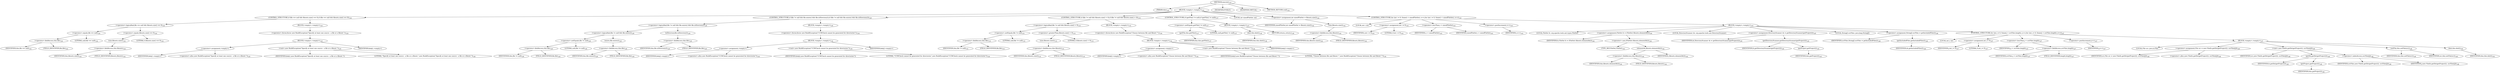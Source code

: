digraph "execute" {  
"164" [label = <(METHOD,execute)<SUB>122</SUB>> ]
"13" [label = <(PARAM,this)<SUB>122</SUB>> ]
"165" [label = <(BLOCK,&lt;empty&gt;,&lt;empty&gt;)<SUB>122</SUB>> ]
"166" [label = <(CONTROL_STRUCTURE,if (file == null &amp;&amp; filesets.size() == 0),if (file == null &amp;&amp; filesets.size() == 0))<SUB>124</SUB>> ]
"167" [label = <(&lt;operator&gt;.logicalAnd,file == null &amp;&amp; filesets.size() == 0)<SUB>124</SUB>> ]
"168" [label = <(&lt;operator&gt;.equals,file == null)<SUB>124</SUB>> ]
"169" [label = <(&lt;operator&gt;.fieldAccess,this.file)<SUB>124</SUB>> ]
"170" [label = <(IDENTIFIER,this,file == null)<SUB>124</SUB>> ]
"171" [label = <(FIELD_IDENTIFIER,file,file)<SUB>124</SUB>> ]
"172" [label = <(LITERAL,null,file == null)<SUB>124</SUB>> ]
"173" [label = <(&lt;operator&gt;.equals,filesets.size() == 0)<SUB>124</SUB>> ]
"174" [label = <(size,filesets.size())<SUB>124</SUB>> ]
"175" [label = <(&lt;operator&gt;.fieldAccess,this.filesets)<SUB>124</SUB>> ]
"176" [label = <(IDENTIFIER,this,filesets.size())<SUB>124</SUB>> ]
"177" [label = <(FIELD_IDENTIFIER,filesets,filesets)<SUB>124</SUB>> ]
"178" [label = <(LITERAL,0,filesets.size() == 0)<SUB>124</SUB>> ]
"179" [label = <(BLOCK,&lt;empty&gt;,&lt;empty&gt;)<SUB>124</SUB>> ]
"180" [label = <(&lt;operator&gt;.throw,throw new BuildException(&quot;Specify at least one source - a file or a fileset.&quot;);)<SUB>125</SUB>> ]
"181" [label = <(BLOCK,&lt;empty&gt;,&lt;empty&gt;)<SUB>125</SUB>> ]
"182" [label = <(&lt;operator&gt;.assignment,&lt;empty&gt;)> ]
"183" [label = <(IDENTIFIER,$obj1,&lt;empty&gt;)> ]
"184" [label = <(&lt;operator&gt;.alloc,new BuildException(&quot;Specify at least one source - a file or a fileset.&quot;))<SUB>125</SUB>> ]
"185" [label = <(&lt;init&gt;,new BuildException(&quot;Specify at least one source - a file or a fileset.&quot;))<SUB>125</SUB>> ]
"186" [label = <(IDENTIFIER,$obj1,new BuildException(&quot;Specify at least one source - a file or a fileset.&quot;))> ]
"187" [label = <(LITERAL,&quot;Specify at least one source - a file or a fileset.&quot;,new BuildException(&quot;Specify at least one source - a file or a fileset.&quot;))<SUB>126</SUB>> ]
"188" [label = <(IDENTIFIER,$obj1,&lt;empty&gt;)> ]
"189" [label = <(CONTROL_STRUCTURE,if (file != null &amp;&amp; file.exists() &amp;&amp; file.isDirectory()),if (file != null &amp;&amp; file.exists() &amp;&amp; file.isDirectory()))<SUB>129</SUB>> ]
"190" [label = <(&lt;operator&gt;.logicalAnd,file != null &amp;&amp; file.exists() &amp;&amp; file.isDirectory())<SUB>129</SUB>> ]
"191" [label = <(&lt;operator&gt;.logicalAnd,file != null &amp;&amp; file.exists())<SUB>129</SUB>> ]
"192" [label = <(&lt;operator&gt;.notEquals,file != null)<SUB>129</SUB>> ]
"193" [label = <(&lt;operator&gt;.fieldAccess,this.file)<SUB>129</SUB>> ]
"194" [label = <(IDENTIFIER,this,file != null)<SUB>129</SUB>> ]
"195" [label = <(FIELD_IDENTIFIER,file,file)<SUB>129</SUB>> ]
"196" [label = <(LITERAL,null,file != null)<SUB>129</SUB>> ]
"197" [label = <(exists,file.exists())<SUB>129</SUB>> ]
"198" [label = <(&lt;operator&gt;.fieldAccess,this.file)<SUB>129</SUB>> ]
"199" [label = <(IDENTIFIER,this,file.exists())<SUB>129</SUB>> ]
"200" [label = <(FIELD_IDENTIFIER,file,file)<SUB>129</SUB>> ]
"201" [label = <(isDirectory,file.isDirectory())<SUB>129</SUB>> ]
"202" [label = <(&lt;operator&gt;.fieldAccess,this.file)<SUB>129</SUB>> ]
"203" [label = <(IDENTIFIER,this,file.isDirectory())<SUB>129</SUB>> ]
"204" [label = <(FIELD_IDENTIFIER,file,file)<SUB>129</SUB>> ]
"205" [label = <(BLOCK,&lt;empty&gt;,&lt;empty&gt;)<SUB>129</SUB>> ]
"206" [label = <(&lt;operator&gt;.throw,throw new BuildException(&quot;CCMCheck cannot be generated for directories&quot;);)<SUB>130</SUB>> ]
"207" [label = <(BLOCK,&lt;empty&gt;,&lt;empty&gt;)<SUB>130</SUB>> ]
"208" [label = <(&lt;operator&gt;.assignment,&lt;empty&gt;)> ]
"209" [label = <(IDENTIFIER,$obj2,&lt;empty&gt;)> ]
"210" [label = <(&lt;operator&gt;.alloc,new BuildException(&quot;CCMCheck cannot be generated for directories&quot;))<SUB>130</SUB>> ]
"211" [label = <(&lt;init&gt;,new BuildException(&quot;CCMCheck cannot be generated for directories&quot;))<SUB>130</SUB>> ]
"212" [label = <(IDENTIFIER,$obj2,new BuildException(&quot;CCMCheck cannot be generated for directories&quot;))> ]
"213" [label = <(LITERAL,&quot;CCMCheck cannot be generated for directories&quot;,new BuildException(&quot;CCMCheck cannot be generated for directories&quot;))<SUB>130</SUB>> ]
"214" [label = <(IDENTIFIER,$obj2,&lt;empty&gt;)> ]
"215" [label = <(CONTROL_STRUCTURE,if (file != null &amp;&amp; filesets.size() &gt; 0),if (file != null &amp;&amp; filesets.size() &gt; 0))<SUB>133</SUB>> ]
"216" [label = <(&lt;operator&gt;.logicalAnd,file != null &amp;&amp; filesets.size() &gt; 0)<SUB>133</SUB>> ]
"217" [label = <(&lt;operator&gt;.notEquals,file != null)<SUB>133</SUB>> ]
"218" [label = <(&lt;operator&gt;.fieldAccess,this.file)<SUB>133</SUB>> ]
"219" [label = <(IDENTIFIER,this,file != null)<SUB>133</SUB>> ]
"220" [label = <(FIELD_IDENTIFIER,file,file)<SUB>133</SUB>> ]
"221" [label = <(LITERAL,null,file != null)<SUB>133</SUB>> ]
"222" [label = <(&lt;operator&gt;.greaterThan,filesets.size() &gt; 0)<SUB>133</SUB>> ]
"223" [label = <(size,filesets.size())<SUB>133</SUB>> ]
"224" [label = <(&lt;operator&gt;.fieldAccess,this.filesets)<SUB>133</SUB>> ]
"225" [label = <(IDENTIFIER,this,filesets.size())<SUB>133</SUB>> ]
"226" [label = <(FIELD_IDENTIFIER,filesets,filesets)<SUB>133</SUB>> ]
"227" [label = <(LITERAL,0,filesets.size() &gt; 0)<SUB>133</SUB>> ]
"228" [label = <(BLOCK,&lt;empty&gt;,&lt;empty&gt;)<SUB>133</SUB>> ]
"229" [label = <(&lt;operator&gt;.throw,throw new BuildException(&quot;Choose between file and fileset !&quot;);)<SUB>134</SUB>> ]
"230" [label = <(BLOCK,&lt;empty&gt;,&lt;empty&gt;)<SUB>134</SUB>> ]
"231" [label = <(&lt;operator&gt;.assignment,&lt;empty&gt;)> ]
"232" [label = <(IDENTIFIER,$obj3,&lt;empty&gt;)> ]
"233" [label = <(&lt;operator&gt;.alloc,new BuildException(&quot;Choose between file and fileset !&quot;))<SUB>134</SUB>> ]
"234" [label = <(&lt;init&gt;,new BuildException(&quot;Choose between file and fileset !&quot;))<SUB>134</SUB>> ]
"235" [label = <(IDENTIFIER,$obj3,new BuildException(&quot;Choose between file and fileset !&quot;))> ]
"236" [label = <(LITERAL,&quot;Choose between file and fileset !&quot;,new BuildException(&quot;Choose between file and fileset !&quot;))<SUB>134</SUB>> ]
"237" [label = <(IDENTIFIER,$obj3,&lt;empty&gt;)> ]
"238" [label = <(CONTROL_STRUCTURE,if (getFile() != null),if (getFile() != null))<SUB>137</SUB>> ]
"239" [label = <(&lt;operator&gt;.notEquals,getFile() != null)<SUB>137</SUB>> ]
"240" [label = <(getFile,this.getFile())<SUB>137</SUB>> ]
"12" [label = <(IDENTIFIER,this,this.getFile())<SUB>137</SUB>> ]
"241" [label = <(LITERAL,null,getFile() != null)<SUB>137</SUB>> ]
"242" [label = <(BLOCK,&lt;empty&gt;,&lt;empty&gt;)<SUB>137</SUB>> ]
"243" [label = <(doit,this.doit())<SUB>138</SUB>> ]
"14" [label = <(IDENTIFIER,this,this.doit())<SUB>138</SUB>> ]
"244" [label = <(RETURN,return;,return;)<SUB>139</SUB>> ]
"245" [label = <(LOCAL,int sizeofFileSet: int)> ]
"246" [label = <(&lt;operator&gt;.assignment,int sizeofFileSet = filesets.size())<SUB>142</SUB>> ]
"247" [label = <(IDENTIFIER,sizeofFileSet,int sizeofFileSet = filesets.size())<SUB>142</SUB>> ]
"248" [label = <(size,filesets.size())<SUB>142</SUB>> ]
"249" [label = <(&lt;operator&gt;.fieldAccess,this.filesets)<SUB>142</SUB>> ]
"250" [label = <(IDENTIFIER,this,filesets.size())<SUB>142</SUB>> ]
"251" [label = <(FIELD_IDENTIFIER,filesets,filesets)<SUB>142</SUB>> ]
"252" [label = <(CONTROL_STRUCTURE,for (int i = 0; Some(i &lt; sizeofFileSet); i++),for (int i = 0; Some(i &lt; sizeofFileSet); i++))<SUB>143</SUB>> ]
"253" [label = <(LOCAL,int i: int)> ]
"254" [label = <(&lt;operator&gt;.assignment,int i = 0)<SUB>143</SUB>> ]
"255" [label = <(IDENTIFIER,i,int i = 0)<SUB>143</SUB>> ]
"256" [label = <(LITERAL,0,int i = 0)<SUB>143</SUB>> ]
"257" [label = <(&lt;operator&gt;.lessThan,i &lt; sizeofFileSet)<SUB>143</SUB>> ]
"258" [label = <(IDENTIFIER,i,i &lt; sizeofFileSet)<SUB>143</SUB>> ]
"259" [label = <(IDENTIFIER,sizeofFileSet,i &lt; sizeofFileSet)<SUB>143</SUB>> ]
"260" [label = <(&lt;operator&gt;.postIncrement,i++)<SUB>143</SUB>> ]
"261" [label = <(IDENTIFIER,i,i++)<SUB>143</SUB>> ]
"262" [label = <(BLOCK,&lt;empty&gt;,&lt;empty&gt;)<SUB>143</SUB>> ]
"263" [label = <(LOCAL,FileSet fs: org.apache.tools.ant.types.FileSet)> ]
"264" [label = <(&lt;operator&gt;.assignment,FileSet fs = (FileSet) filesets.elementAt(i))<SUB>144</SUB>> ]
"265" [label = <(IDENTIFIER,fs,FileSet fs = (FileSet) filesets.elementAt(i))<SUB>144</SUB>> ]
"266" [label = <(&lt;operator&gt;.cast,(FileSet) filesets.elementAt(i))<SUB>144</SUB>> ]
"267" [label = <(TYPE_REF,FileSet,FileSet)<SUB>144</SUB>> ]
"268" [label = <(elementAt,filesets.elementAt(i))<SUB>144</SUB>> ]
"269" [label = <(&lt;operator&gt;.fieldAccess,this.filesets)<SUB>144</SUB>> ]
"270" [label = <(IDENTIFIER,this,filesets.elementAt(i))<SUB>144</SUB>> ]
"271" [label = <(FIELD_IDENTIFIER,filesets,filesets)<SUB>144</SUB>> ]
"272" [label = <(IDENTIFIER,i,filesets.elementAt(i))<SUB>144</SUB>> ]
"273" [label = <(LOCAL,DirectoryScanner ds: org.apache.tools.ant.DirectoryScanner)> ]
"274" [label = <(&lt;operator&gt;.assignment,DirectoryScanner ds = getDirectoryScanner(getProject()))<SUB>145</SUB>> ]
"275" [label = <(IDENTIFIER,ds,DirectoryScanner ds = getDirectoryScanner(getProject()))<SUB>145</SUB>> ]
"276" [label = <(getDirectoryScanner,getDirectoryScanner(getProject()))<SUB>145</SUB>> ]
"277" [label = <(IDENTIFIER,fs,getDirectoryScanner(getProject()))<SUB>145</SUB>> ]
"278" [label = <(getProject,getProject())<SUB>145</SUB>> ]
"15" [label = <(IDENTIFIER,this,getProject())<SUB>145</SUB>> ]
"279" [label = <(LOCAL,String[] srcFiles: java.lang.String[])> ]
"280" [label = <(&lt;operator&gt;.assignment,String[] srcFiles = getIncludedFiles())<SUB>146</SUB>> ]
"281" [label = <(IDENTIFIER,srcFiles,String[] srcFiles = getIncludedFiles())<SUB>146</SUB>> ]
"282" [label = <(getIncludedFiles,getIncludedFiles())<SUB>146</SUB>> ]
"283" [label = <(IDENTIFIER,ds,getIncludedFiles())<SUB>146</SUB>> ]
"284" [label = <(CONTROL_STRUCTURE,for (int j = 0; Some(j &lt; srcFiles.length); j++),for (int j = 0; Some(j &lt; srcFiles.length); j++))<SUB>147</SUB>> ]
"285" [label = <(LOCAL,int j: int)> ]
"286" [label = <(&lt;operator&gt;.assignment,int j = 0)<SUB>147</SUB>> ]
"287" [label = <(IDENTIFIER,j,int j = 0)<SUB>147</SUB>> ]
"288" [label = <(LITERAL,0,int j = 0)<SUB>147</SUB>> ]
"289" [label = <(&lt;operator&gt;.lessThan,j &lt; srcFiles.length)<SUB>147</SUB>> ]
"290" [label = <(IDENTIFIER,j,j &lt; srcFiles.length)<SUB>147</SUB>> ]
"291" [label = <(&lt;operator&gt;.fieldAccess,srcFiles.length)<SUB>147</SUB>> ]
"292" [label = <(IDENTIFIER,srcFiles,j &lt; srcFiles.length)<SUB>147</SUB>> ]
"293" [label = <(FIELD_IDENTIFIER,length,length)<SUB>147</SUB>> ]
"294" [label = <(&lt;operator&gt;.postIncrement,j++)<SUB>147</SUB>> ]
"295" [label = <(IDENTIFIER,j,j++)<SUB>147</SUB>> ]
"296" [label = <(BLOCK,&lt;empty&gt;,&lt;empty&gt;)<SUB>147</SUB>> ]
"18" [label = <(LOCAL,File src: java.io.File)> ]
"297" [label = <(&lt;operator&gt;.assignment,File src = new File(fs.getDir(getProject()), srcFiles[j]))<SUB>148</SUB>> ]
"298" [label = <(IDENTIFIER,src,File src = new File(fs.getDir(getProject()), srcFiles[j]))<SUB>148</SUB>> ]
"299" [label = <(&lt;operator&gt;.alloc,new File(fs.getDir(getProject()), srcFiles[j]))<SUB>148</SUB>> ]
"300" [label = <(&lt;init&gt;,new File(fs.getDir(getProject()), srcFiles[j]))<SUB>148</SUB>> ]
"17" [label = <(IDENTIFIER,src,new File(fs.getDir(getProject()), srcFiles[j]))<SUB>148</SUB>> ]
"301" [label = <(getDir,getDir(getProject()))<SUB>148</SUB>> ]
"302" [label = <(IDENTIFIER,fs,getDir(getProject()))<SUB>148</SUB>> ]
"303" [label = <(getProject,getProject())<SUB>148</SUB>> ]
"16" [label = <(IDENTIFIER,this,getProject())<SUB>148</SUB>> ]
"304" [label = <(&lt;operator&gt;.indexAccess,srcFiles[j])<SUB>148</SUB>> ]
"305" [label = <(IDENTIFIER,srcFiles,new File(fs.getDir(getProject()), srcFiles[j]))<SUB>148</SUB>> ]
"306" [label = <(IDENTIFIER,j,new File(fs.getDir(getProject()), srcFiles[j]))<SUB>148</SUB>> ]
"307" [label = <(setFile,this.setFile(src))<SUB>149</SUB>> ]
"19" [label = <(IDENTIFIER,this,this.setFile(src))<SUB>149</SUB>> ]
"308" [label = <(IDENTIFIER,src,this.setFile(src))<SUB>149</SUB>> ]
"309" [label = <(doit,this.doit())<SUB>150</SUB>> ]
"20" [label = <(IDENTIFIER,this,this.doit())<SUB>150</SUB>> ]
"310" [label = <(MODIFIER,PUBLIC)> ]
"311" [label = <(MODIFIER,VIRTUAL)> ]
"312" [label = <(METHOD_RETURN,void)<SUB>122</SUB>> ]
  "164" -> "13" 
  "164" -> "165" 
  "164" -> "310" 
  "164" -> "311" 
  "164" -> "312" 
  "165" -> "166" 
  "165" -> "189" 
  "165" -> "215" 
  "165" -> "238" 
  "165" -> "245" 
  "165" -> "246" 
  "165" -> "252" 
  "166" -> "167" 
  "166" -> "179" 
  "167" -> "168" 
  "167" -> "173" 
  "168" -> "169" 
  "168" -> "172" 
  "169" -> "170" 
  "169" -> "171" 
  "173" -> "174" 
  "173" -> "178" 
  "174" -> "175" 
  "175" -> "176" 
  "175" -> "177" 
  "179" -> "180" 
  "180" -> "181" 
  "181" -> "182" 
  "181" -> "185" 
  "181" -> "188" 
  "182" -> "183" 
  "182" -> "184" 
  "185" -> "186" 
  "185" -> "187" 
  "189" -> "190" 
  "189" -> "205" 
  "190" -> "191" 
  "190" -> "201" 
  "191" -> "192" 
  "191" -> "197" 
  "192" -> "193" 
  "192" -> "196" 
  "193" -> "194" 
  "193" -> "195" 
  "197" -> "198" 
  "198" -> "199" 
  "198" -> "200" 
  "201" -> "202" 
  "202" -> "203" 
  "202" -> "204" 
  "205" -> "206" 
  "206" -> "207" 
  "207" -> "208" 
  "207" -> "211" 
  "207" -> "214" 
  "208" -> "209" 
  "208" -> "210" 
  "211" -> "212" 
  "211" -> "213" 
  "215" -> "216" 
  "215" -> "228" 
  "216" -> "217" 
  "216" -> "222" 
  "217" -> "218" 
  "217" -> "221" 
  "218" -> "219" 
  "218" -> "220" 
  "222" -> "223" 
  "222" -> "227" 
  "223" -> "224" 
  "224" -> "225" 
  "224" -> "226" 
  "228" -> "229" 
  "229" -> "230" 
  "230" -> "231" 
  "230" -> "234" 
  "230" -> "237" 
  "231" -> "232" 
  "231" -> "233" 
  "234" -> "235" 
  "234" -> "236" 
  "238" -> "239" 
  "238" -> "242" 
  "239" -> "240" 
  "239" -> "241" 
  "240" -> "12" 
  "242" -> "243" 
  "242" -> "244" 
  "243" -> "14" 
  "246" -> "247" 
  "246" -> "248" 
  "248" -> "249" 
  "249" -> "250" 
  "249" -> "251" 
  "252" -> "253" 
  "252" -> "254" 
  "252" -> "257" 
  "252" -> "260" 
  "252" -> "262" 
  "254" -> "255" 
  "254" -> "256" 
  "257" -> "258" 
  "257" -> "259" 
  "260" -> "261" 
  "262" -> "263" 
  "262" -> "264" 
  "262" -> "273" 
  "262" -> "274" 
  "262" -> "279" 
  "262" -> "280" 
  "262" -> "284" 
  "264" -> "265" 
  "264" -> "266" 
  "266" -> "267" 
  "266" -> "268" 
  "268" -> "269" 
  "268" -> "272" 
  "269" -> "270" 
  "269" -> "271" 
  "274" -> "275" 
  "274" -> "276" 
  "276" -> "277" 
  "276" -> "278" 
  "278" -> "15" 
  "280" -> "281" 
  "280" -> "282" 
  "282" -> "283" 
  "284" -> "285" 
  "284" -> "286" 
  "284" -> "289" 
  "284" -> "294" 
  "284" -> "296" 
  "286" -> "287" 
  "286" -> "288" 
  "289" -> "290" 
  "289" -> "291" 
  "291" -> "292" 
  "291" -> "293" 
  "294" -> "295" 
  "296" -> "18" 
  "296" -> "297" 
  "296" -> "300" 
  "296" -> "307" 
  "296" -> "309" 
  "297" -> "298" 
  "297" -> "299" 
  "300" -> "17" 
  "300" -> "301" 
  "300" -> "304" 
  "301" -> "302" 
  "301" -> "303" 
  "303" -> "16" 
  "304" -> "305" 
  "304" -> "306" 
  "307" -> "19" 
  "307" -> "308" 
  "309" -> "20" 
}
